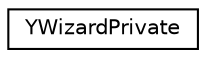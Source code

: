 digraph "Graphical Class Hierarchy"
{
 // LATEX_PDF_SIZE
  edge [fontname="Helvetica",fontsize="10",labelfontname="Helvetica",labelfontsize="10"];
  node [fontname="Helvetica",fontsize="10",shape=record];
  rankdir="LR";
  Node0 [label="YWizardPrivate",height=0.2,width=0.4,color="black", fillcolor="white", style="filled",URL="$structYWizardPrivate.html",tooltip=" "];
}
